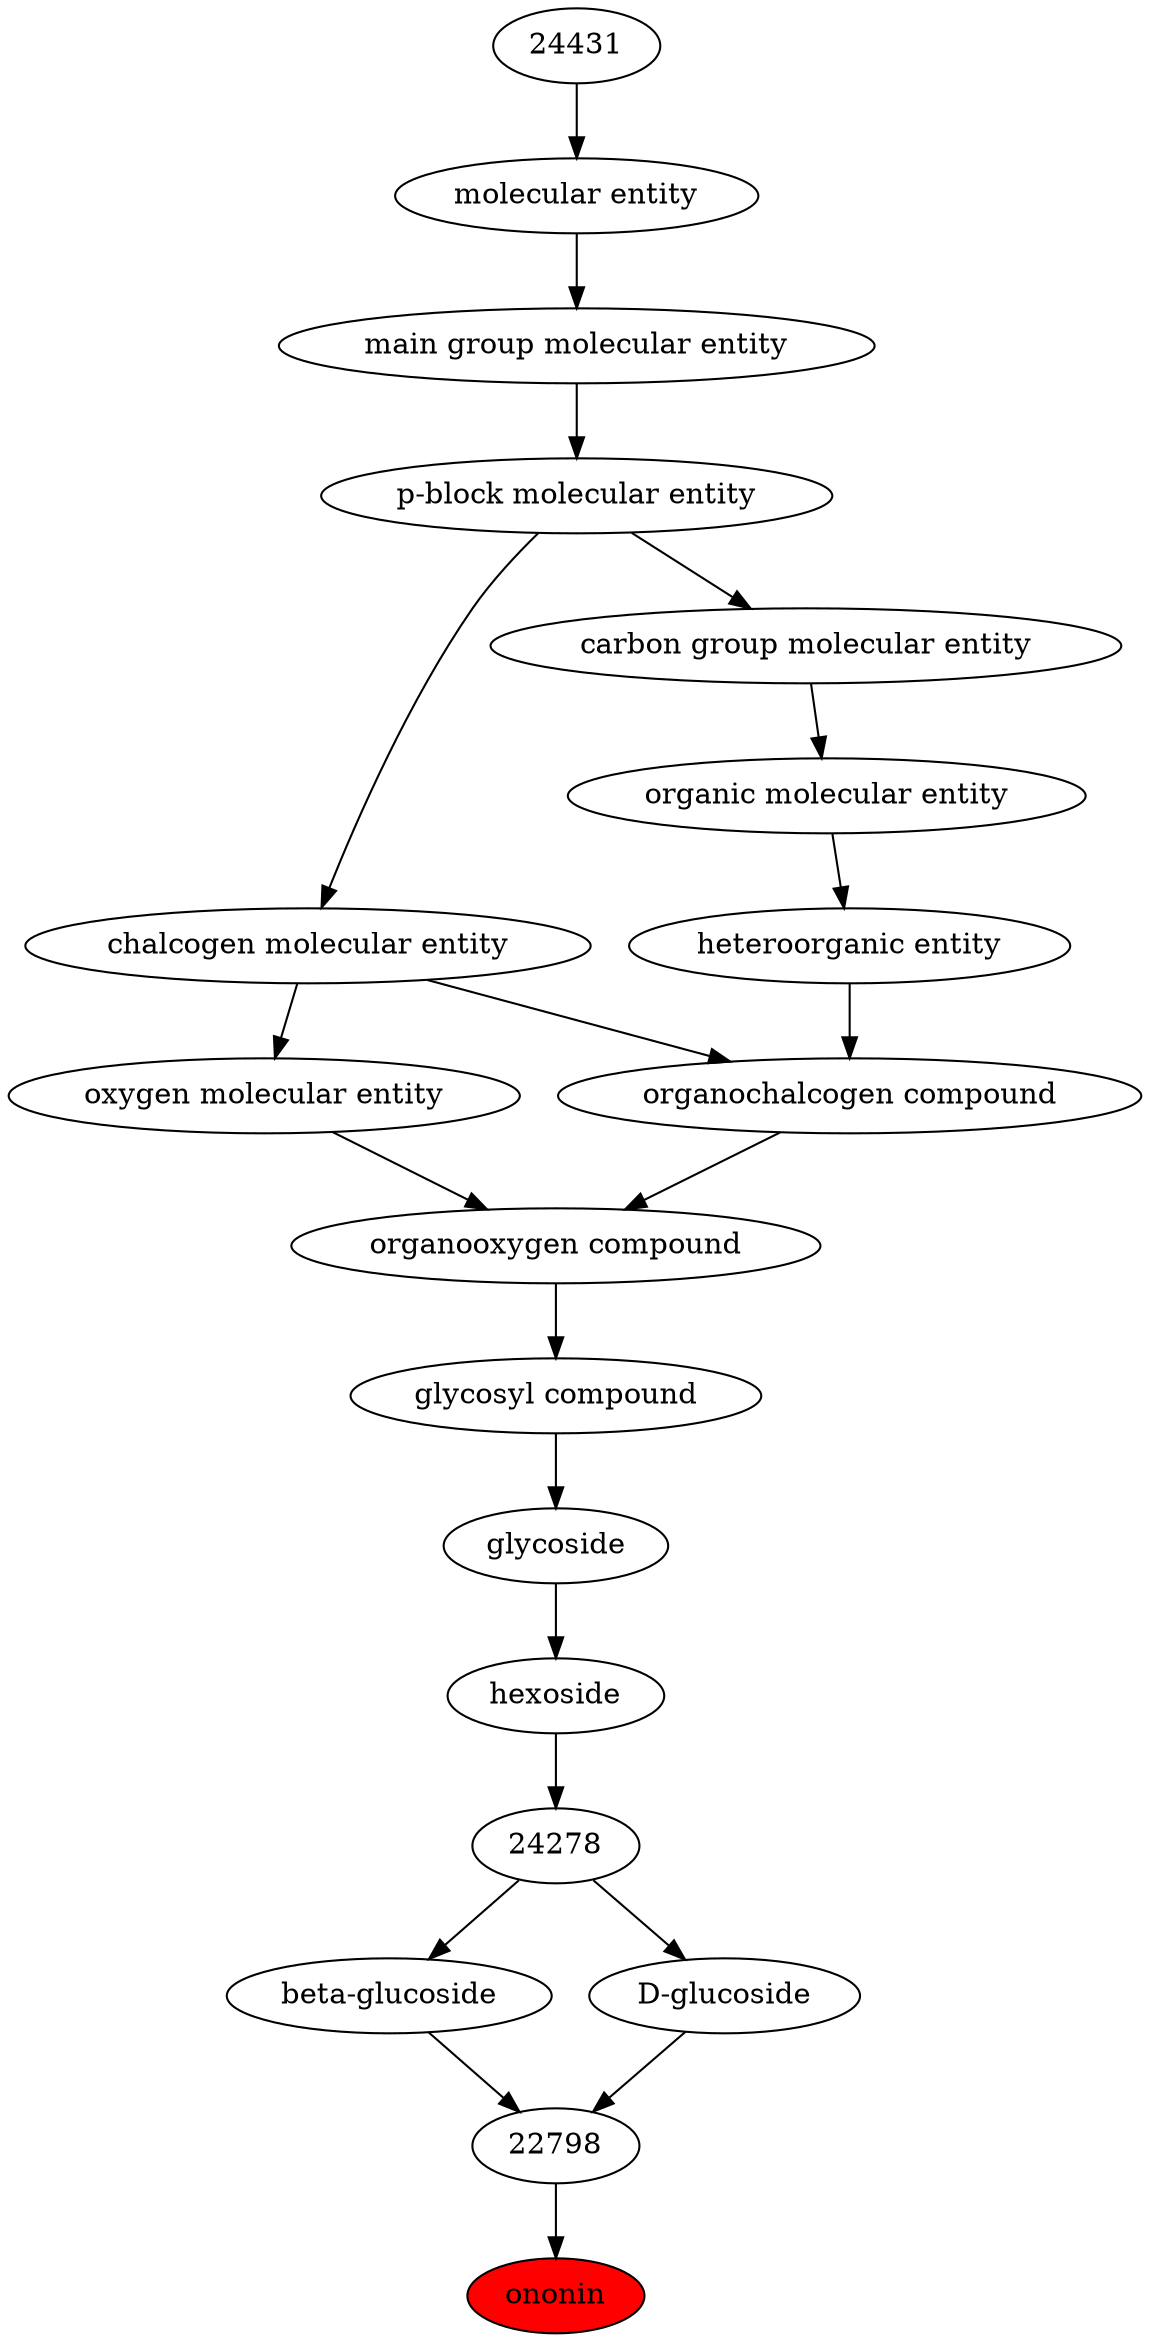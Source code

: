 digraph tree{ 
7775 [label="ononin" fillcolor=red style=filled]
22798 -> 7775
22798 [label="22798"]
60980 -> 22798
35436 -> 22798
60980 [label="beta-glucoside"]
24278 -> 60980
35436 [label="D-glucoside"]
24278 -> 35436
24278 [label="24278"]
35313 -> 24278
35313 [label="hexoside"]
24400 -> 35313
24400 [label="glycoside"]
63161 -> 24400
63161 [label="glycosyl compound"]
36963 -> 63161
36963 [label="organooxygen compound"]
36962 -> 36963
25806 -> 36963
36962 [label="organochalcogen compound"]
33285 -> 36962
33304 -> 36962
25806 [label="oxygen molecular entity"]
33304 -> 25806
33285 [label="heteroorganic entity"]
50860 -> 33285
33304 [label="chalcogen molecular entity"]
33675 -> 33304
50860 [label="organic molecular entity"]
33582 -> 50860
33675 [label="p-block molecular entity"]
33579 -> 33675
33582 [label="carbon group molecular entity"]
33675 -> 33582
33579 [label="main group molecular entity"]
23367 -> 33579
23367 [label="molecular entity"]
24431 -> 23367
24431 [label="24431"]
}